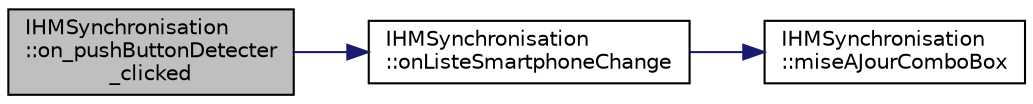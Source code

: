 digraph "IHMSynchronisation::on_pushButtonDetecter_clicked"
{
 // LATEX_PDF_SIZE
  edge [fontname="Helvetica",fontsize="10",labelfontname="Helvetica",labelfontsize="10"];
  node [fontname="Helvetica",fontsize="10",shape=record];
  rankdir="LR";
  Node1 [label="IHMSynchronisation\l::on_pushButtonDetecter\l_clicked",height=0.2,width=0.4,color="black", fillcolor="grey75", style="filled", fontcolor="black",tooltip=" "];
  Node1 -> Node2 [color="midnightblue",fontsize="10",style="solid",fontname="Helvetica"];
  Node2 [label="IHMSynchronisation\l::onListeSmartphoneChange",height=0.2,width=0.4,color="black", fillcolor="white", style="filled",URL="$class_i_h_m_synchronisation.html#afc3304dfab4d2e19f4de8f536cbd9228",tooltip=" "];
  Node2 -> Node3 [color="midnightblue",fontsize="10",style="solid",fontname="Helvetica"];
  Node3 [label="IHMSynchronisation\l::miseAJourComboBox",height=0.2,width=0.4,color="black", fillcolor="white", style="filled",URL="$class_i_h_m_synchronisation.html#a19989ab3e23852174c60b52348929ebb",tooltip="IHMSynchronisation::miseAJourComboBox Cette méthode permet de mettre à jour la liste déroulante de li..."];
}
